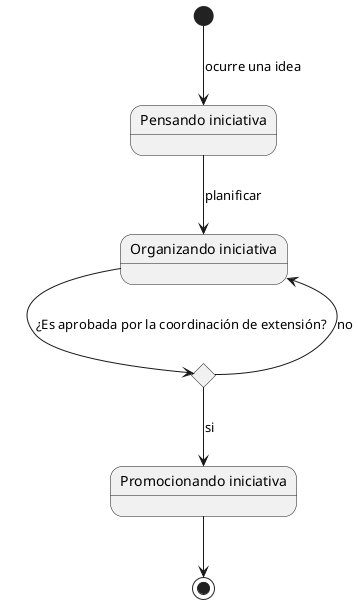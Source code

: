 @startuml Diagrama de casos de uso del modelo de dominio
state "Pensando iniciativa" as thinkingInit
state "Organizando iniciativa" as organizing
state "Promocionando iniciativa" as promote
state c <<choice>>

[*]-->thinkingInit:ocurre una idea
thinkingInit-->organizing :planificar
organizing-->c :¿Es aprobada por la coordinación de extensión?
c-->organizing :no
c-->promote :si
promote-->[*]
@enduml

